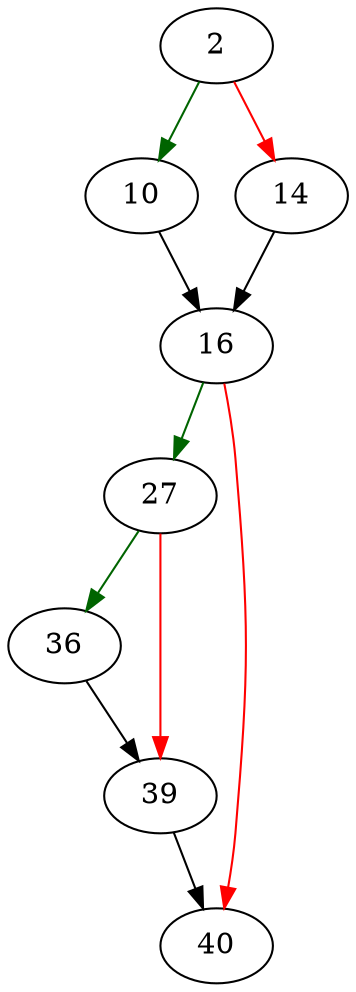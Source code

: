 strict digraph "sqlite3CodeVerifySchema" {
	// Node definitions.
	2 [entry=true];
	10;
	14;
	16;
	27;
	40;
	36;
	39;

	// Edge definitions.
	2 -> 10 [
		color=darkgreen
		cond=true
	];
	2 -> 14 [
		color=red
		cond=false
	];
	10 -> 16;
	14 -> 16;
	16 -> 27 [
		color=darkgreen
		cond=true
	];
	16 -> 40 [
		color=red
		cond=false
	];
	27 -> 36 [
		color=darkgreen
		cond=true
	];
	27 -> 39 [
		color=red
		cond=false
	];
	36 -> 39;
	39 -> 40;
}